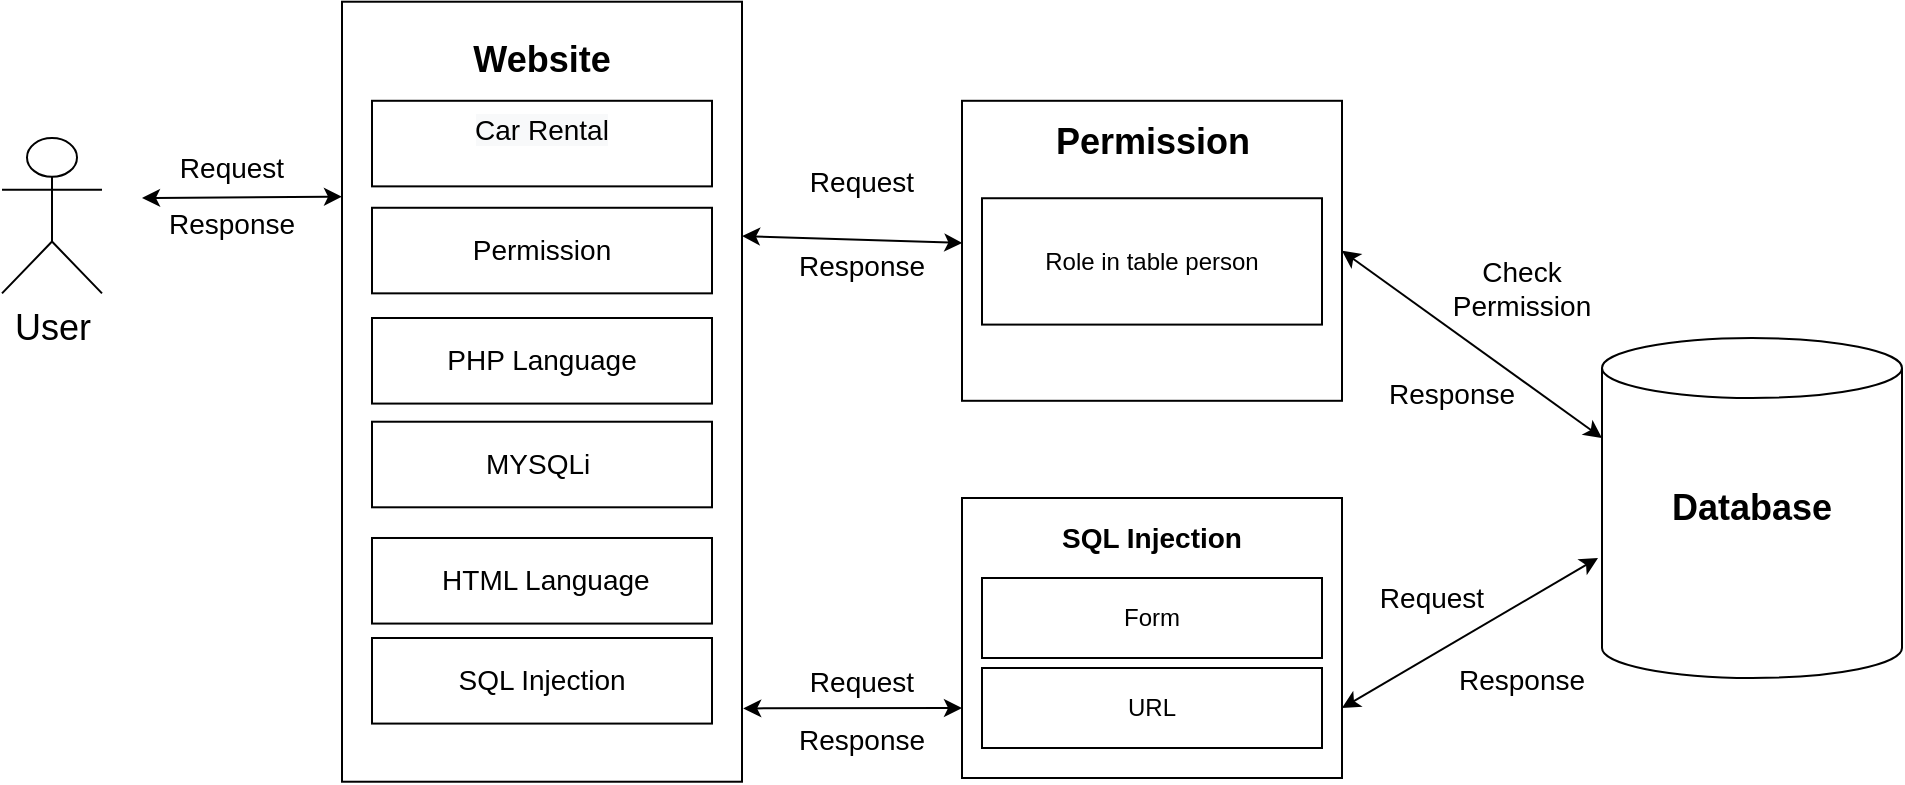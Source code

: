 <mxfile version="20.2.3" type="device"><diagram id="mbANtkKUWPj09OdjaizG" name="Page-1"><mxGraphModel dx="520" dy="531" grid="1" gridSize="10" guides="1" tooltips="1" connect="1" arrows="1" fold="1" page="1" pageScale="1" pageWidth="850" pageHeight="1100" math="0" shadow="0"><root><mxCell id="0"/><mxCell id="1" parent="0"/><mxCell id="Fb1I28WCPJx8mkBs-0vo-1" value="&lt;font style=&quot;font-size: 18px;&quot;&gt;User&lt;/font&gt;" style="shape=umlActor;verticalLabelPosition=bottom;verticalAlign=top;html=1;" parent="1" vertex="1"><mxGeometry x="40" y="190" width="50" height="77.67" as="geometry"/></mxCell><mxCell id="Fb1I28WCPJx8mkBs-0vo-17" value="" style="rounded=0;whiteSpace=wrap;html=1;fontSize=14;" parent="1" vertex="1"><mxGeometry x="210" y="121.86" width="200" height="390" as="geometry"/></mxCell><mxCell id="Fb1I28WCPJx8mkBs-0vo-3" value="&#10;&lt;span style=&quot;color: rgb(0, 0, 0); font-family: Helvetica; font-size: 14px; font-style: normal; font-variant-ligatures: normal; font-variant-caps: normal; font-weight: 400; letter-spacing: normal; orphans: 2; text-align: center; text-indent: 0px; text-transform: none; widows: 2; word-spacing: 0px; -webkit-text-stroke-width: 0px; background-color: rgb(248, 249, 250); text-decoration-thickness: initial; text-decoration-style: initial; text-decoration-color: initial; float: none; display: inline !important;&quot;&gt;Car Rental&lt;/span&gt;&#10;&#10;" style="rounded=0;whiteSpace=wrap;html=1;" parent="1" vertex="1"><mxGeometry x="225" y="171.395" width="170" height="42.791" as="geometry"/></mxCell><mxCell id="Fb1I28WCPJx8mkBs-0vo-11" value="&lt;span style=&quot;font-size: 14px;&quot;&gt;Permission&lt;/span&gt;" style="rounded=0;whiteSpace=wrap;html=1;" parent="1" vertex="1"><mxGeometry x="225" y="224.884" width="170" height="42.791" as="geometry"/></mxCell><mxCell id="Fb1I28WCPJx8mkBs-0vo-5" value="&lt;font style=&quot;font-size: 14px;&quot;&gt;SQL Injection&lt;/font&gt;" style="rounded=0;whiteSpace=wrap;html=1;" parent="1" vertex="1"><mxGeometry x="225" y="440.002" width="170" height="42.791" as="geometry"/></mxCell><mxCell id="Fb1I28WCPJx8mkBs-0vo-10" value="&lt;font style=&quot;font-size: 14px;&quot;&gt;MYSQLi&amp;nbsp;&lt;/font&gt;" style="rounded=0;whiteSpace=wrap;html=1;" parent="1" vertex="1"><mxGeometry x="225" y="331.86" width="170" height="42.791" as="geometry"/></mxCell><mxCell id="Fb1I28WCPJx8mkBs-0vo-6" value="&lt;span style=&quot;font-size: 14px;&quot;&gt;PHP Language&lt;/span&gt;" style="rounded=0;whiteSpace=wrap;html=1;" parent="1" vertex="1"><mxGeometry x="225" y="279.999" width="170" height="42.791" as="geometry"/></mxCell><mxCell id="Fb1I28WCPJx8mkBs-0vo-7" value="&lt;span style=&quot;font-size: 14px;&quot;&gt;&amp;nbsp;HTML Language&lt;/span&gt;" style="rounded=0;whiteSpace=wrap;html=1;" parent="1" vertex="1"><mxGeometry x="225" y="389.997" width="170" height="42.791" as="geometry"/></mxCell><mxCell id="Fb1I28WCPJx8mkBs-0vo-4" value="&lt;span style=&quot;font-size: 18px;&quot;&gt;&lt;b&gt;Website&lt;/b&gt;&lt;/span&gt;" style="text;html=1;strokeColor=none;fillColor=none;align=center;verticalAlign=middle;whiteSpace=wrap;rounded=0;" parent="1" vertex="1"><mxGeometry x="265" y="131.4" width="90" height="40" as="geometry"/></mxCell><mxCell id="Fb1I28WCPJx8mkBs-0vo-30" value="" style="shape=cylinder3;whiteSpace=wrap;html=1;boundedLbl=1;backgroundOutline=1;size=15;fontSize=18;" parent="1" vertex="1"><mxGeometry x="840" y="290" width="150" height="170" as="geometry"/></mxCell><mxCell id="Fb1I28WCPJx8mkBs-0vo-31" value="&lt;b&gt;Database&lt;/b&gt;" style="text;html=1;strokeColor=none;fillColor=none;align=center;verticalAlign=middle;whiteSpace=wrap;rounded=0;fontSize=18;" parent="1" vertex="1"><mxGeometry x="885" y="360" width="60" height="30" as="geometry"/></mxCell><mxCell id="Fb1I28WCPJx8mkBs-0vo-33" value="" style="endArrow=classic;startArrow=classic;html=1;rounded=0;fontSize=18;entryX=0;entryY=0.25;entryDx=0;entryDy=0;" parent="1" target="Fb1I28WCPJx8mkBs-0vo-17" edge="1"><mxGeometry width="50" height="50" relative="1" as="geometry"><mxPoint x="110" y="220" as="sourcePoint"/><mxPoint x="390" y="340" as="targetPoint"/></mxGeometry></mxCell><mxCell id="Fb1I28WCPJx8mkBs-0vo-34" value="" style="endArrow=classic;startArrow=classic;html=1;rounded=0;fontSize=18;exitX=0.001;exitY=0.474;exitDx=0;exitDy=0;exitPerimeter=0;" parent="1" source="Fb1I28WCPJx8mkBs-0vo-19" edge="1"><mxGeometry width="50" height="50" relative="1" as="geometry"><mxPoint x="460" y="330" as="sourcePoint"/><mxPoint x="410" y="239" as="targetPoint"/></mxGeometry></mxCell><mxCell id="Fb1I28WCPJx8mkBs-0vo-35" value="" style="group" parent="1" vertex="1" connectable="0"><mxGeometry x="520" y="171.4" width="190" height="150" as="geometry"/></mxCell><mxCell id="Fb1I28WCPJx8mkBs-0vo-19" value="" style="rounded=0;whiteSpace=wrap;html=1;fontSize=14;" parent="Fb1I28WCPJx8mkBs-0vo-35" vertex="1"><mxGeometry width="190" height="150" as="geometry"/></mxCell><mxCell id="Fb1I28WCPJx8mkBs-0vo-20" value="Role in table person" style="rounded=0;whiteSpace=wrap;html=1;" parent="Fb1I28WCPJx8mkBs-0vo-35" vertex="1"><mxGeometry x="10" y="48.72" width="170" height="63.18" as="geometry"/></mxCell><mxCell id="Fb1I28WCPJx8mkBs-0vo-21" value="&lt;font style=&quot;font-size: 18px;&quot;&gt;&lt;b&gt;Permission&lt;/b&gt;&lt;/font&gt;" style="text;html=1;strokeColor=none;fillColor=none;align=center;verticalAlign=middle;whiteSpace=wrap;rounded=0;fontSize=14;" parent="Fb1I28WCPJx8mkBs-0vo-35" vertex="1"><mxGeometry x="47.5" y="7.435" width="95" height="26.087" as="geometry"/></mxCell><mxCell id="Fb1I28WCPJx8mkBs-0vo-39" value="" style="group" parent="1" vertex="1" connectable="0"><mxGeometry x="520" y="370" width="190" height="140" as="geometry"/></mxCell><mxCell id="Fb1I28WCPJx8mkBs-0vo-25" value="" style="rounded=0;whiteSpace=wrap;html=1;fontSize=14;" parent="Fb1I28WCPJx8mkBs-0vo-39" vertex="1"><mxGeometry width="190" height="140" as="geometry"/></mxCell><mxCell id="Fb1I28WCPJx8mkBs-0vo-26" value="&lt;b&gt;SQL Injection&lt;/b&gt;" style="text;html=1;strokeColor=none;fillColor=none;align=center;verticalAlign=middle;whiteSpace=wrap;rounded=0;fontSize=14;" parent="Fb1I28WCPJx8mkBs-0vo-39" vertex="1"><mxGeometry x="30" width="130" height="40" as="geometry"/></mxCell><mxCell id="Fb1I28WCPJx8mkBs-0vo-27" value="Form" style="rounded=0;whiteSpace=wrap;html=1;" parent="Fb1I28WCPJx8mkBs-0vo-39" vertex="1"><mxGeometry x="10" y="40" width="170" height="40" as="geometry"/></mxCell><mxCell id="Fb1I28WCPJx8mkBs-0vo-29" value="URL" style="rounded=0;whiteSpace=wrap;html=1;" parent="Fb1I28WCPJx8mkBs-0vo-39" vertex="1"><mxGeometry x="10" y="85" width="170" height="40" as="geometry"/></mxCell><mxCell id="Fb1I28WCPJx8mkBs-0vo-41" value="" style="endArrow=classic;startArrow=classic;html=1;rounded=0;fontSize=18;exitX=1.003;exitY=0.906;exitDx=0;exitDy=0;exitPerimeter=0;" parent="1" source="Fb1I28WCPJx8mkBs-0vo-17" edge="1"><mxGeometry width="50" height="50" relative="1" as="geometry"><mxPoint x="500" y="520" as="sourcePoint"/><mxPoint x="520" y="475" as="targetPoint"/><Array as="points"/></mxGeometry></mxCell><mxCell id="Fb1I28WCPJx8mkBs-0vo-42" value="" style="endArrow=classic;startArrow=classic;html=1;rounded=0;fontSize=18;exitX=0;exitY=0;exitDx=0;exitDy=50;entryX=1;entryY=0.5;entryDx=0;entryDy=0;exitPerimeter=0;" parent="1" source="Fb1I28WCPJx8mkBs-0vo-30" target="Fb1I28WCPJx8mkBs-0vo-19" edge="1"><mxGeometry width="50" height="50" relative="1" as="geometry"><mxPoint x="818.6" y="332.7" as="sourcePoint"/><mxPoint x="710.0" y="331.86" as="targetPoint"/></mxGeometry></mxCell><mxCell id="Fb1I28WCPJx8mkBs-0vo-43" value="" style="endArrow=classic;startArrow=classic;html=1;rounded=0;fontSize=18;entryX=1;entryY=0.75;entryDx=0;entryDy=0;" parent="1" target="Fb1I28WCPJx8mkBs-0vo-25" edge="1"><mxGeometry width="50" height="50" relative="1" as="geometry"><mxPoint x="838" y="400" as="sourcePoint"/><mxPoint x="710" y="406.05" as="targetPoint"/></mxGeometry></mxCell><mxCell id="Fb1I28WCPJx8mkBs-0vo-44" value="&lt;font style=&quot;font-size: 14px;&quot;&gt;Response&lt;/font&gt;" style="text;html=1;strokeColor=none;fillColor=none;align=center;verticalAlign=middle;whiteSpace=wrap;rounded=0;fontSize=18;" parent="1" vertex="1"><mxGeometry x="120" y="217.21" width="70" height="30" as="geometry"/></mxCell><mxCell id="Fb1I28WCPJx8mkBs-0vo-45" value="&lt;font style=&quot;font-size: 14px;&quot;&gt;Request&lt;/font&gt;" style="text;html=1;strokeColor=none;fillColor=none;align=center;verticalAlign=middle;whiteSpace=wrap;rounded=0;fontSize=18;" parent="1" vertex="1"><mxGeometry x="130" y="190.0" width="50" height="27.21" as="geometry"/></mxCell><mxCell id="Fb1I28WCPJx8mkBs-0vo-47" value="&lt;font style=&quot;font-size: 14px;&quot;&gt;Response&lt;/font&gt;" style="text;html=1;strokeColor=none;fillColor=none;align=center;verticalAlign=middle;whiteSpace=wrap;rounded=0;fontSize=18;" parent="1" vertex="1"><mxGeometry x="435" y="237.67" width="70" height="30" as="geometry"/></mxCell><mxCell id="Fb1I28WCPJx8mkBs-0vo-48" value="Check Permission" style="text;html=1;strokeColor=none;fillColor=none;align=center;verticalAlign=middle;whiteSpace=wrap;rounded=0;fontSize=14;" parent="1" vertex="1"><mxGeometry x="770" y="250" width="60" height="30" as="geometry"/></mxCell><mxCell id="Fb1I28WCPJx8mkBs-0vo-49" value="&lt;font style=&quot;font-size: 14px;&quot;&gt;Request&lt;/font&gt;" style="text;html=1;strokeColor=none;fillColor=none;align=center;verticalAlign=middle;whiteSpace=wrap;rounded=0;fontSize=18;" parent="1" vertex="1"><mxGeometry x="445" y="197.67" width="50" height="27.21" as="geometry"/></mxCell><mxCell id="Fb1I28WCPJx8mkBs-0vo-50" value="&lt;font style=&quot;font-size: 14px;&quot;&gt;Response&lt;/font&gt;" style="text;html=1;strokeColor=none;fillColor=none;align=center;verticalAlign=middle;whiteSpace=wrap;rounded=0;fontSize=18;" parent="1" vertex="1"><mxGeometry x="730" y="301.86" width="70" height="30" as="geometry"/></mxCell><mxCell id="Fb1I28WCPJx8mkBs-0vo-51" value="&lt;font style=&quot;font-size: 14px;&quot;&gt;Request&lt;/font&gt;" style="text;html=1;strokeColor=none;fillColor=none;align=center;verticalAlign=middle;whiteSpace=wrap;rounded=0;fontSize=18;" parent="1" vertex="1"><mxGeometry x="445" y="447.79" width="50" height="27.21" as="geometry"/></mxCell><mxCell id="Fb1I28WCPJx8mkBs-0vo-52" value="&lt;font style=&quot;font-size: 14px;&quot;&gt;Request&lt;/font&gt;" style="text;html=1;strokeColor=none;fillColor=none;align=center;verticalAlign=middle;whiteSpace=wrap;rounded=0;fontSize=18;" parent="1" vertex="1"><mxGeometry x="730" y="405.58" width="50" height="27.21" as="geometry"/></mxCell><mxCell id="Fb1I28WCPJx8mkBs-0vo-53" value="&lt;font style=&quot;font-size: 14px;&quot;&gt;Response&lt;/font&gt;" style="text;html=1;strokeColor=none;fillColor=none;align=center;verticalAlign=middle;whiteSpace=wrap;rounded=0;fontSize=18;" parent="1" vertex="1"><mxGeometry x="435" y="475" width="70" height="30" as="geometry"/></mxCell><mxCell id="Fb1I28WCPJx8mkBs-0vo-54" value="&lt;font style=&quot;font-size: 14px;&quot;&gt;Response&lt;/font&gt;" style="text;html=1;strokeColor=none;fillColor=none;align=center;verticalAlign=middle;whiteSpace=wrap;rounded=0;fontSize=18;" parent="1" vertex="1"><mxGeometry x="765" y="445" width="70" height="30" as="geometry"/></mxCell></root></mxGraphModel></diagram></mxfile>